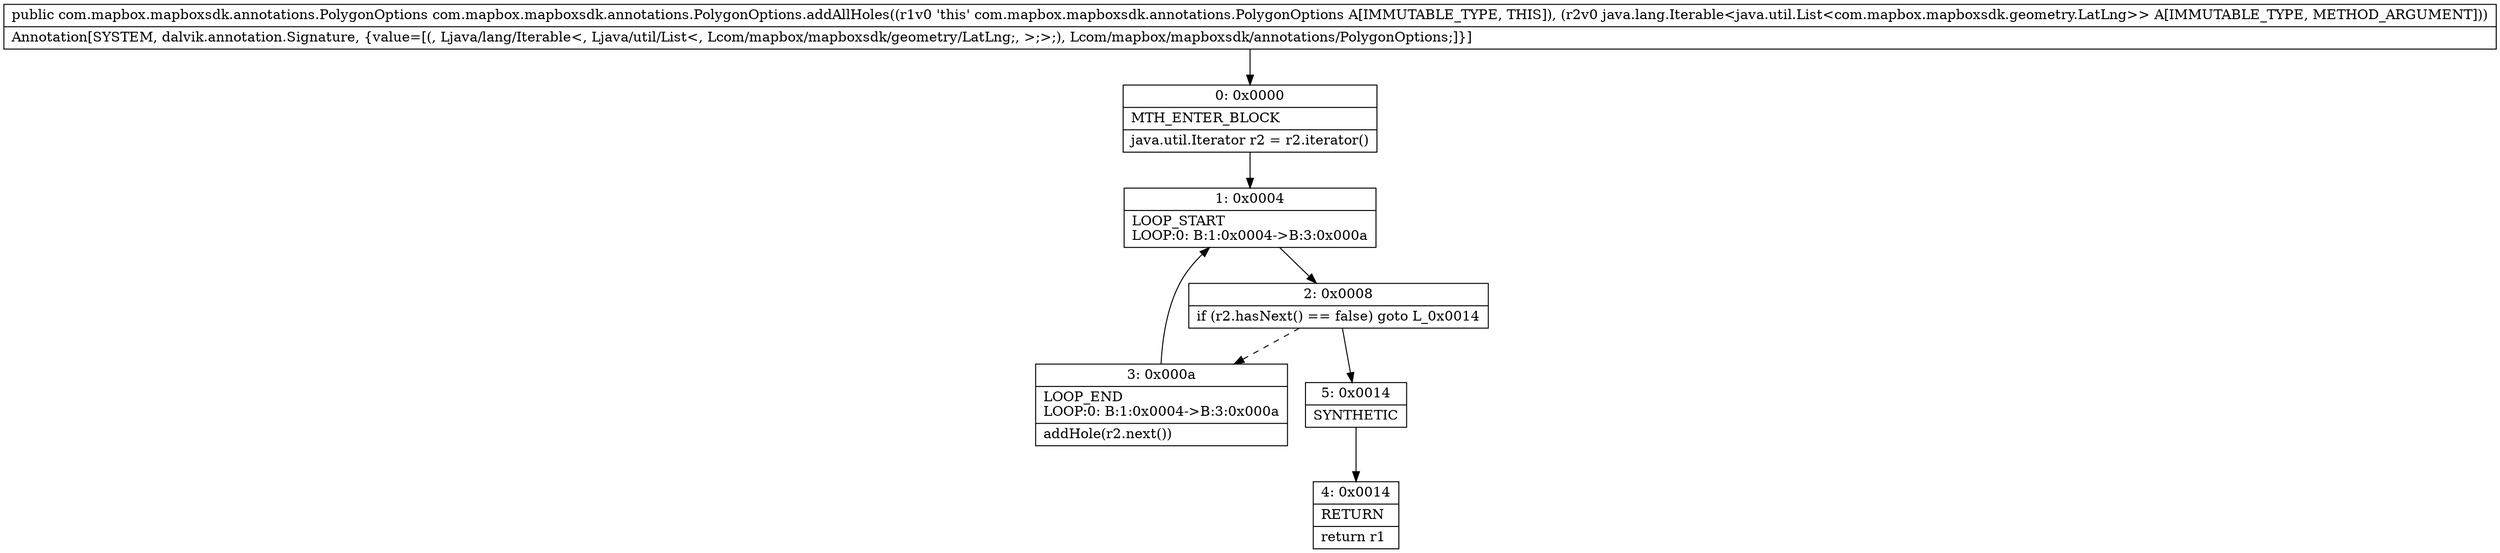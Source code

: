 digraph "CFG forcom.mapbox.mapboxsdk.annotations.PolygonOptions.addAllHoles(Ljava\/lang\/Iterable;)Lcom\/mapbox\/mapboxsdk\/annotations\/PolygonOptions;" {
Node_0 [shape=record,label="{0\:\ 0x0000|MTH_ENTER_BLOCK\l|java.util.Iterator r2 = r2.iterator()\l}"];
Node_1 [shape=record,label="{1\:\ 0x0004|LOOP_START\lLOOP:0: B:1:0x0004\-\>B:3:0x000a\l}"];
Node_2 [shape=record,label="{2\:\ 0x0008|if (r2.hasNext() == false) goto L_0x0014\l}"];
Node_3 [shape=record,label="{3\:\ 0x000a|LOOP_END\lLOOP:0: B:1:0x0004\-\>B:3:0x000a\l|addHole(r2.next())\l}"];
Node_4 [shape=record,label="{4\:\ 0x0014|RETURN\l|return r1\l}"];
Node_5 [shape=record,label="{5\:\ 0x0014|SYNTHETIC\l}"];
MethodNode[shape=record,label="{public com.mapbox.mapboxsdk.annotations.PolygonOptions com.mapbox.mapboxsdk.annotations.PolygonOptions.addAllHoles((r1v0 'this' com.mapbox.mapboxsdk.annotations.PolygonOptions A[IMMUTABLE_TYPE, THIS]), (r2v0 java.lang.Iterable\<java.util.List\<com.mapbox.mapboxsdk.geometry.LatLng\>\> A[IMMUTABLE_TYPE, METHOD_ARGUMENT]))  | Annotation[SYSTEM, dalvik.annotation.Signature, \{value=[(, Ljava\/lang\/Iterable\<, Ljava\/util\/List\<, Lcom\/mapbox\/mapboxsdk\/geometry\/LatLng;, \>;\>;), Lcom\/mapbox\/mapboxsdk\/annotations\/PolygonOptions;]\}]\l}"];
MethodNode -> Node_0;
Node_0 -> Node_1;
Node_1 -> Node_2;
Node_2 -> Node_3[style=dashed];
Node_2 -> Node_5;
Node_3 -> Node_1;
Node_5 -> Node_4;
}

